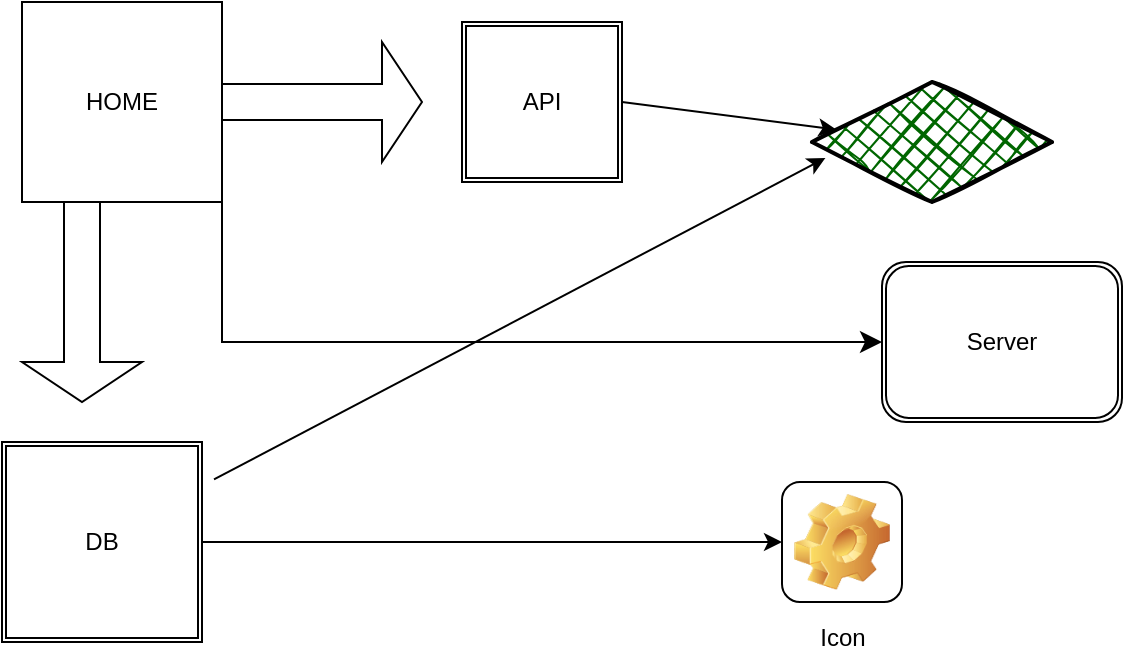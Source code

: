 <mxfile>
    <diagram id="L595rV7cdq7U9xK53HGC" name="Page-1">
        <mxGraphModel dx="746" dy="467" grid="1" gridSize="10" guides="1" tooltips="1" connect="1" arrows="1" fold="1" page="1" pageScale="1" pageWidth="850" pageHeight="1100" background="none" math="0" shadow="0">
            <root>
                <mxCell id="0"/>
                <mxCell id="1" parent="0"/>
                <mxCell id="2" value="HOME" style="whiteSpace=wrap;html=1;aspect=fixed;" vertex="1" parent="1">
                    <mxGeometry x="30" y="50" width="100" height="100" as="geometry"/>
                </mxCell>
                <mxCell id="6" value="" style="shape=singleArrow;whiteSpace=wrap;html=1;" vertex="1" parent="1">
                    <mxGeometry x="130" y="70" width="100" height="60" as="geometry"/>
                </mxCell>
                <mxCell id="8" value="" style="shape=singleArrow;direction=south;whiteSpace=wrap;html=1;" vertex="1" parent="1">
                    <mxGeometry x="30" y="150" width="60" height="100" as="geometry"/>
                </mxCell>
                <mxCell id="11" value="" style="edgeStyle=elbowEdgeStyle;elbow=horizontal;endArrow=classic;html=1;curved=0;rounded=0;endSize=8;startSize=8;" edge="1" parent="1">
                    <mxGeometry width="50" height="50" relative="1" as="geometry">
                        <mxPoint x="120" y="150" as="sourcePoint"/>
                        <mxPoint x="460" y="220" as="targetPoint"/>
                        <Array as="points">
                            <mxPoint x="130" y="220"/>
                        </Array>
                    </mxGeometry>
                </mxCell>
                <mxCell id="12" value="Server" style="shape=ext;double=1;rounded=1;whiteSpace=wrap;html=1;" vertex="1" parent="1">
                    <mxGeometry x="460" y="180" width="120" height="80" as="geometry"/>
                </mxCell>
                <mxCell id="13" value="API" style="shape=ext;double=1;whiteSpace=wrap;html=1;aspect=fixed;" vertex="1" parent="1">
                    <mxGeometry x="250" y="60" width="80" height="80" as="geometry"/>
                </mxCell>
                <mxCell id="14" value="DB" style="shape=ext;double=1;whiteSpace=wrap;html=1;aspect=fixed;" vertex="1" parent="1">
                    <mxGeometry x="20" y="270" width="100" height="100" as="geometry"/>
                </mxCell>
                <mxCell id="16" value="" style="endArrow=classic;html=1;exitX=1;exitY=0.5;exitDx=0;exitDy=0;" edge="1" parent="1" source="14">
                    <mxGeometry width="50" height="50" relative="1" as="geometry">
                        <mxPoint x="360" y="270" as="sourcePoint"/>
                        <mxPoint x="410" y="320" as="targetPoint"/>
                    </mxGeometry>
                </mxCell>
                <mxCell id="17" value="Icon" style="icon;html=1;image=img/clipart/Gear_128x128.png" vertex="1" parent="1">
                    <mxGeometry x="410" y="290" width="60" height="60" as="geometry"/>
                </mxCell>
                <mxCell id="18" value="" style="endArrow=classic;html=1;exitX=1;exitY=0.5;exitDx=0;exitDy=0;" edge="1" parent="1" source="13" target="20">
                    <mxGeometry width="50" height="50" relative="1" as="geometry">
                        <mxPoint x="360" y="270" as="sourcePoint"/>
                        <mxPoint x="390" y="130" as="targetPoint"/>
                    </mxGeometry>
                </mxCell>
                <mxCell id="19" value="" style="endArrow=classic;html=1;exitX=1.06;exitY=0.187;exitDx=0;exitDy=0;exitPerimeter=0;entryX=0.056;entryY=0.633;entryDx=0;entryDy=0;entryPerimeter=0;" edge="1" parent="1" source="14" target="20">
                    <mxGeometry width="50" height="50" relative="1" as="geometry">
                        <mxPoint x="360" y="270" as="sourcePoint"/>
                        <mxPoint x="400" y="140" as="targetPoint"/>
                    </mxGeometry>
                </mxCell>
                <mxCell id="20" value="" style="rhombus;whiteSpace=wrap;html=1;strokeWidth=2;fillWeight=-1;hachureGap=8;fillStyle=cross-hatch;fillColor=#006600;sketch=1;" vertex="1" parent="1">
                    <mxGeometry x="425" y="90" width="120" height="60" as="geometry"/>
                </mxCell>
            </root>
        </mxGraphModel>
    </diagram>
</mxfile>